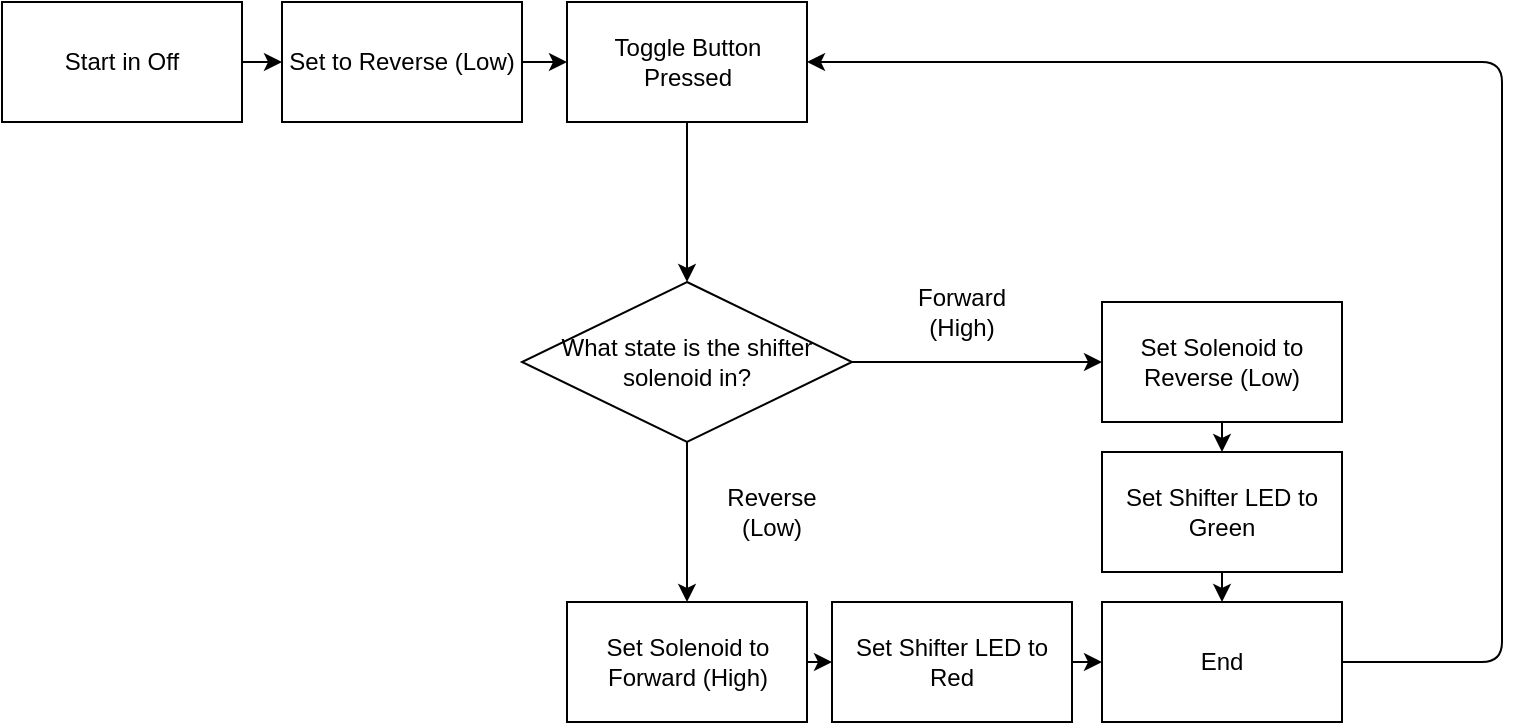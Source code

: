<mxfile>
    <diagram id="BXoPeSGteLwlpvCifg87" name="Page-1">
        <mxGraphModel dx="860" dy="426" grid="1" gridSize="10" guides="1" tooltips="1" connect="1" arrows="1" fold="1" page="1" pageScale="1" pageWidth="850" pageHeight="1100" math="0" shadow="0">
            <root>
                <mxCell id="0"/>
                <mxCell id="1" parent="0"/>
                <mxCell id="6" value="" style="edgeStyle=none;html=1;" edge="1" parent="1" source="2" target="5">
                    <mxGeometry relative="1" as="geometry"/>
                </mxCell>
                <mxCell id="2" value="Toggle Button Pressed" style="rounded=0;whiteSpace=wrap;html=1;" vertex="1" parent="1">
                    <mxGeometry x="292.5" y="20" width="120" height="60" as="geometry"/>
                </mxCell>
                <mxCell id="8" value="" style="edgeStyle=none;html=1;" edge="1" parent="1" source="5" target="7">
                    <mxGeometry relative="1" as="geometry"/>
                </mxCell>
                <mxCell id="10" value="" style="edgeStyle=none;html=1;" edge="1" parent="1" source="5" target="9">
                    <mxGeometry relative="1" as="geometry"/>
                </mxCell>
                <mxCell id="5" value="What state is the shifter solenoid in?" style="rhombus;whiteSpace=wrap;html=1;rounded=0;" vertex="1" parent="1">
                    <mxGeometry x="270" y="160" width="165" height="80" as="geometry"/>
                </mxCell>
                <mxCell id="20" value="" style="edgeStyle=none;html=1;" edge="1" parent="1" source="7" target="19">
                    <mxGeometry relative="1" as="geometry"/>
                </mxCell>
                <mxCell id="7" value="Set Solenoid to Reverse (Low)" style="whiteSpace=wrap;html=1;rounded=0;" vertex="1" parent="1">
                    <mxGeometry x="560" y="170" width="120" height="60" as="geometry"/>
                </mxCell>
                <mxCell id="18" value="" style="edgeStyle=none;html=1;" edge="1" parent="1" source="9" target="17">
                    <mxGeometry relative="1" as="geometry"/>
                </mxCell>
                <mxCell id="9" value="Set Solenoid to Forward (High)" style="whiteSpace=wrap;html=1;rounded=0;" vertex="1" parent="1">
                    <mxGeometry x="292.5" y="320" width="120" height="60" as="geometry"/>
                </mxCell>
                <mxCell id="11" value="Forward (High)" style="text;html=1;strokeColor=none;fillColor=none;align=center;verticalAlign=middle;whiteSpace=wrap;rounded=0;" vertex="1" parent="1">
                    <mxGeometry x="460" y="160" width="60" height="30" as="geometry"/>
                </mxCell>
                <mxCell id="13" value="Reverse (Low)" style="text;html=1;strokeColor=none;fillColor=none;align=center;verticalAlign=middle;whiteSpace=wrap;rounded=0;" vertex="1" parent="1">
                    <mxGeometry x="365" y="260" width="60" height="30" as="geometry"/>
                </mxCell>
                <mxCell id="22" value="" style="edgeStyle=none;html=1;" edge="1" parent="1" source="17" target="21">
                    <mxGeometry relative="1" as="geometry"/>
                </mxCell>
                <mxCell id="17" value="Set Shifter LED to Red" style="whiteSpace=wrap;html=1;rounded=0;" vertex="1" parent="1">
                    <mxGeometry x="425" y="320" width="120" height="60" as="geometry"/>
                </mxCell>
                <mxCell id="23" style="edgeStyle=none;html=1;exitX=0.5;exitY=1;exitDx=0;exitDy=0;entryX=0.5;entryY=0;entryDx=0;entryDy=0;" edge="1" parent="1" source="19" target="21">
                    <mxGeometry relative="1" as="geometry"/>
                </mxCell>
                <mxCell id="19" value="Set Shifter LED to Green" style="whiteSpace=wrap;html=1;rounded=0;" vertex="1" parent="1">
                    <mxGeometry x="560" y="245" width="120" height="60" as="geometry"/>
                </mxCell>
                <mxCell id="29" style="edgeStyle=none;html=1;exitX=1;exitY=0.5;exitDx=0;exitDy=0;entryX=1;entryY=0.5;entryDx=0;entryDy=0;" edge="1" parent="1" source="21" target="2">
                    <mxGeometry relative="1" as="geometry">
                        <Array as="points">
                            <mxPoint x="760" y="350"/>
                            <mxPoint x="760" y="50"/>
                        </Array>
                    </mxGeometry>
                </mxCell>
                <mxCell id="21" value="End" style="whiteSpace=wrap;html=1;rounded=0;" vertex="1" parent="1">
                    <mxGeometry x="560" y="320" width="120" height="60" as="geometry"/>
                </mxCell>
                <mxCell id="27" value="" style="edgeStyle=none;html=1;" edge="1" parent="1" source="24" target="26">
                    <mxGeometry relative="1" as="geometry"/>
                </mxCell>
                <mxCell id="24" value="Start in Off" style="whiteSpace=wrap;html=1;rounded=0;" vertex="1" parent="1">
                    <mxGeometry x="10" y="20" width="120" height="60" as="geometry"/>
                </mxCell>
                <mxCell id="28" style="edgeStyle=none;html=1;exitX=1;exitY=0.5;exitDx=0;exitDy=0;entryX=0;entryY=0.5;entryDx=0;entryDy=0;" edge="1" parent="1" source="26" target="2">
                    <mxGeometry relative="1" as="geometry"/>
                </mxCell>
                <mxCell id="26" value="Set to Reverse (Low)" style="whiteSpace=wrap;html=1;rounded=0;" vertex="1" parent="1">
                    <mxGeometry x="150" y="20" width="120" height="60" as="geometry"/>
                </mxCell>
            </root>
        </mxGraphModel>
    </diagram>
</mxfile>